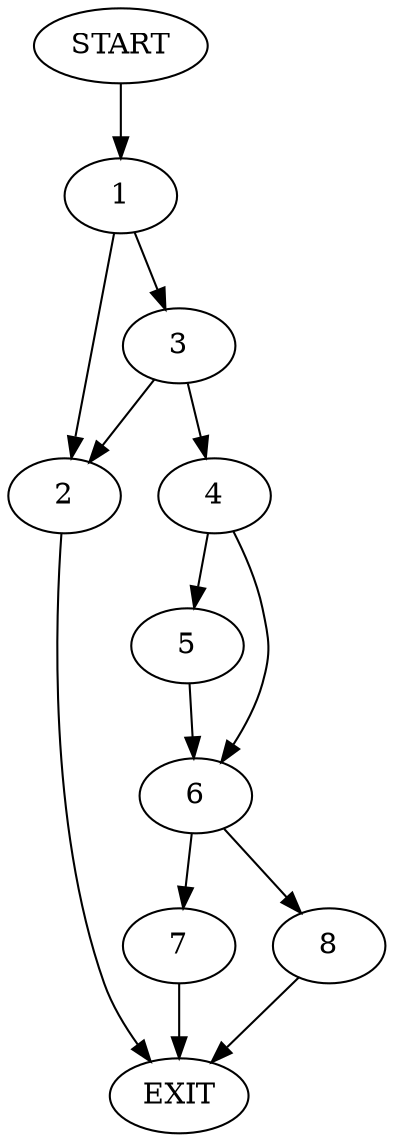 digraph {
0 [label="START"]
9 [label="EXIT"]
0 -> 1
1 -> 2
1 -> 3
2 -> 9
3 -> 2
3 -> 4
4 -> 5
4 -> 6
5 -> 6
6 -> 7
6 -> 8
7 -> 9
8 -> 9
}
